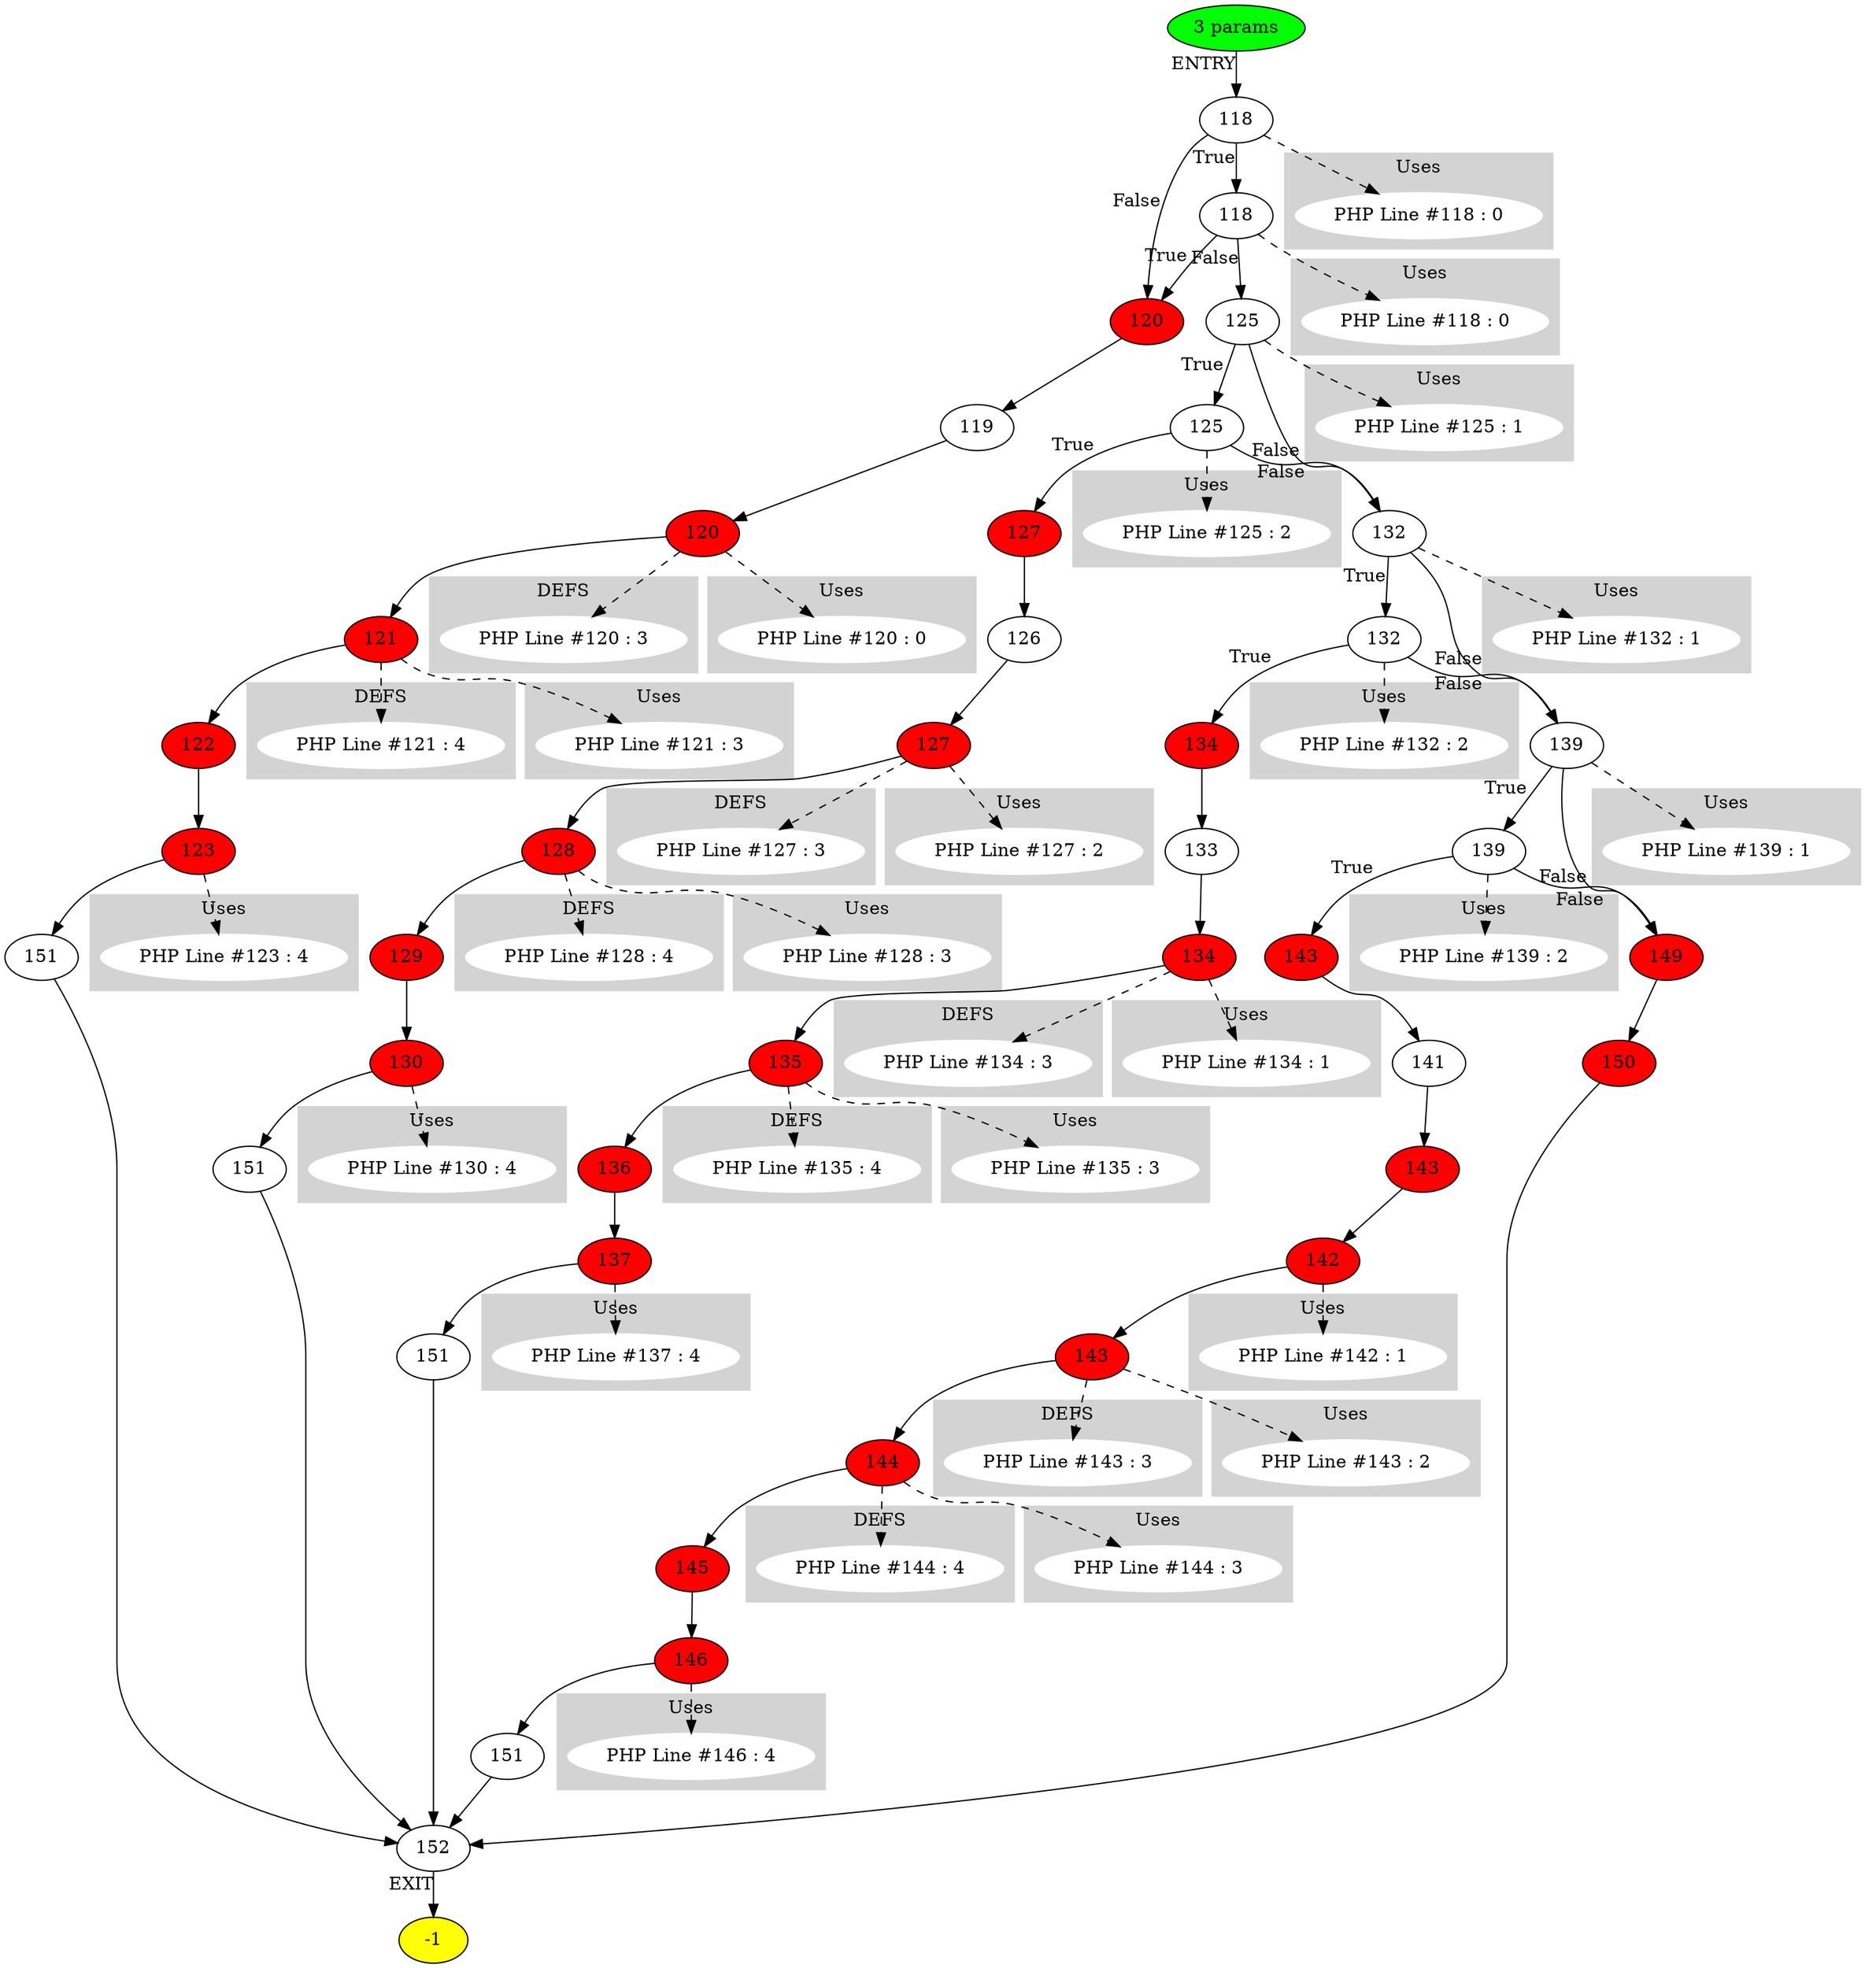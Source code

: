 digraph testName {
0 [label="118"];
1 [label="118"];
2 [label="120" , fillcolor = red, style = filled];
3 [label="119"];
4 [label="120" , fillcolor = red, style = filled];
5 [label="121" , fillcolor = red, style = filled];
6 [label="122" , fillcolor = red, style = filled];
7 [label="123" , fillcolor = red, style = filled];
8 [label="151"];
9 [label="125"];
10 [label="125"];
11 [label="127" , fillcolor = red, style = filled];
12 [label="126"];
13 [label="127" , fillcolor = red, style = filled];
14 [label="128" , fillcolor = red, style = filled];
15 [label="129" , fillcolor = red, style = filled];
16 [label="130" , fillcolor = red, style = filled];
17 [label="151"];
18 [label="132"];
19 [label="132"];
20 [label="134" , fillcolor = red, style = filled];
21 [label="133"];
22 [label="134" , fillcolor = red, style = filled];
23 [label="135" , fillcolor = red, style = filled];
24 [label="136" , fillcolor = red, style = filled];
25 [label="137" , fillcolor = red, style = filled];
26 [label="151"];
27 [label="139"];
28 [label="139"];
29 [label="143" , fillcolor = red, style = filled];
30 [label="141"];
31 [label="143" , fillcolor = red, style = filled];
32 [label="142" , fillcolor = red, style = filled];
33 [label="143" , fillcolor = red, style = filled];
34 [label="144" , fillcolor = red, style = filled];
35 [label="145" , fillcolor = red, style = filled];
36 [label="146" , fillcolor = red, style = filled];
37 [label="151"];
38 [label="149" , fillcolor = red, style = filled];
39 [label="150" , fillcolor = red, style = filled];
40 [label="152"];
0 -> 1[xlabel="True"];
0 -> 2[xlabel="False"];
1 -> 2[xlabel="True"];
1 -> 9[xlabel="False"];
2 -> 3;
3 -> 4;
4 -> 5;
5 -> 6;
6 -> 7;
7 -> 8;
8 -> 40;
9 -> 10[xlabel="True"];
9 -> 18[xlabel="False"];
10 -> 11[xlabel="True"];
10 -> 18[xlabel="False"];
11 -> 12;
12 -> 13;
13 -> 14;
14 -> 15;
15 -> 16;
16 -> 17;
17 -> 40;
18 -> 19[xlabel="True"];
18 -> 27[xlabel="False"];
19 -> 20[xlabel="True"];
19 -> 27[xlabel="False"];
20 -> 21;
21 -> 22;
22 -> 23;
23 -> 24;
24 -> 25;
25 -> 26;
26 -> 40;
27 -> 28[xlabel="True"];
27 -> 38[xlabel="False"];
28 -> 29[xlabel="True"];
28 -> 38[xlabel="False"];
29 -> 30;
30 -> 31;
31 -> 32;
32 -> 33;
33 -> 34;
34 -> 35;
35 -> 36;
36 -> 37;
37 -> 40;
38 -> 39;
39 -> 40;
-2 -> 0[xlabel="ENTRY"];
40 -> -1[xlabel="EXIT"];
-2 [fillcolor = green, style = filled]-1 [fillcolor= yellow, style = filled] subgraph cluster_g_4 { style=filled; color=lightgrey; node [style=filled,color=white]; g_4[label= "PHP Line #120 : 3"];label = "DEFS";}
4 -> g_4 [style="dashed"];
subgraph cluster_g_5 { style=filled; color=lightgrey; node [style=filled,color=white]; g_5[label= "PHP Line #121 : 4"];label = "DEFS";}
5 -> g_5 [style="dashed"];
subgraph cluster_g_13 { style=filled; color=lightgrey; node [style=filled,color=white]; g_13[label= "PHP Line #127 : 3"];label = "DEFS";}
13 -> g_13 [style="dashed"];
subgraph cluster_g_14 { style=filled; color=lightgrey; node [style=filled,color=white]; g_14[label= "PHP Line #128 : 4"];label = "DEFS";}
14 -> g_14 [style="dashed"];
subgraph cluster_g_22 { style=filled; color=lightgrey; node [style=filled,color=white]; g_22[label= "PHP Line #134 : 3"];label = "DEFS";}
22 -> g_22 [style="dashed"];
subgraph cluster_g_23 { style=filled; color=lightgrey; node [style=filled,color=white]; g_23[label= "PHP Line #135 : 4"];label = "DEFS";}
23 -> g_23 [style="dashed"];
subgraph cluster_g_33 { style=filled; color=lightgrey; node [style=filled,color=white]; g_33[label= "PHP Line #143 : 3"];label = "DEFS";}
33 -> g_33 [style="dashed"];
subgraph cluster_g_34 { style=filled; color=lightgrey; node [style=filled,color=white]; g_34[label= "PHP Line #144 : 4"];label = "DEFS";}
34 -> g_34 [style="dashed"];
subgraph cluster_use_0 { style=filled; color=lightgrey; node [style=filled,color=white]; use_0_0[label= "PHP Line #118 : 0"];label = "Uses";}
0 -> use_0_0 [style="dashed"];
subgraph cluster_use_1 { style=filled; color=lightgrey; node [style=filled,color=white]; use_1_0[label= "PHP Line #118 : 0"];label = "Uses";}
1 -> use_1_0 [style="dashed"];
subgraph cluster_use_4 { style=filled; color=lightgrey; node [style=filled,color=white]; use_4_0[label= "PHP Line #120 : 0"];label = "Uses";}
4 -> use_4_0 [style="dashed"];
subgraph cluster_use_5 { style=filled; color=lightgrey; node [style=filled,color=white]; use_5_3[label= "PHP Line #121 : 3"];label = "Uses";}
5 -> use_5_3 [style="dashed"];
subgraph cluster_use_7 { style=filled; color=lightgrey; node [style=filled,color=white]; use_7_4[label= "PHP Line #123 : 4"];label = "Uses";}
7 -> use_7_4 [style="dashed"];
subgraph cluster_use_9 { style=filled; color=lightgrey; node [style=filled,color=white]; use_9_1[label= "PHP Line #125 : 1"];label = "Uses";}
9 -> use_9_1 [style="dashed"];
subgraph cluster_use_10 { style=filled; color=lightgrey; node [style=filled,color=white]; use_10_2[label= "PHP Line #125 : 2"];label = "Uses";}
10 -> use_10_2 [style="dashed"];
subgraph cluster_use_13 { style=filled; color=lightgrey; node [style=filled,color=white]; use_13_2[label= "PHP Line #127 : 2"];label = "Uses";}
13 -> use_13_2 [style="dashed"];
subgraph cluster_use_14 { style=filled; color=lightgrey; node [style=filled,color=white]; use_14_3[label= "PHP Line #128 : 3"];label = "Uses";}
14 -> use_14_3 [style="dashed"];
subgraph cluster_use_16 { style=filled; color=lightgrey; node [style=filled,color=white]; use_16_4[label= "PHP Line #130 : 4"];label = "Uses";}
16 -> use_16_4 [style="dashed"];
subgraph cluster_use_18 { style=filled; color=lightgrey; node [style=filled,color=white]; use_18_1[label= "PHP Line #132 : 1"];label = "Uses";}
18 -> use_18_1 [style="dashed"];
subgraph cluster_use_19 { style=filled; color=lightgrey; node [style=filled,color=white]; use_19_2[label= "PHP Line #132 : 2"];label = "Uses";}
19 -> use_19_2 [style="dashed"];
subgraph cluster_use_22 { style=filled; color=lightgrey; node [style=filled,color=white]; use_22_1[label= "PHP Line #134 : 1"];label = "Uses";}
22 -> use_22_1 [style="dashed"];
subgraph cluster_use_23 { style=filled; color=lightgrey; node [style=filled,color=white]; use_23_3[label= "PHP Line #135 : 3"];label = "Uses";}
23 -> use_23_3 [style="dashed"];
subgraph cluster_use_25 { style=filled; color=lightgrey; node [style=filled,color=white]; use_25_4[label= "PHP Line #137 : 4"];label = "Uses";}
25 -> use_25_4 [style="dashed"];
subgraph cluster_use_27 { style=filled; color=lightgrey; node [style=filled,color=white]; use_27_1[label= "PHP Line #139 : 1"];label = "Uses";}
27 -> use_27_1 [style="dashed"];
subgraph cluster_use_28 { style=filled; color=lightgrey; node [style=filled,color=white]; use_28_2[label= "PHP Line #139 : 2"];label = "Uses";}
28 -> use_28_2 [style="dashed"];
subgraph cluster_use_32 { style=filled; color=lightgrey; node [style=filled,color=white]; use_32_1[label= "PHP Line #142 : 1"];label = "Uses";}
32 -> use_32_1 [style="dashed"];
subgraph cluster_use_33 { style=filled; color=lightgrey; node [style=filled,color=white]; use_33_2[label= "PHP Line #143 : 2"];label = "Uses";}
33 -> use_33_2 [style="dashed"];
subgraph cluster_use_34 { style=filled; color=lightgrey; node [style=filled,color=white]; use_34_3[label= "PHP Line #144 : 3"];label = "Uses";}
34 -> use_34_3 [style="dashed"];
subgraph cluster_use_36 { style=filled; color=lightgrey; node [style=filled,color=white]; use_36_4[label= "PHP Line #146 : 4"];label = "Uses";}
36 -> use_36_4 [style="dashed"];
-2 [label="3 params"];
}
